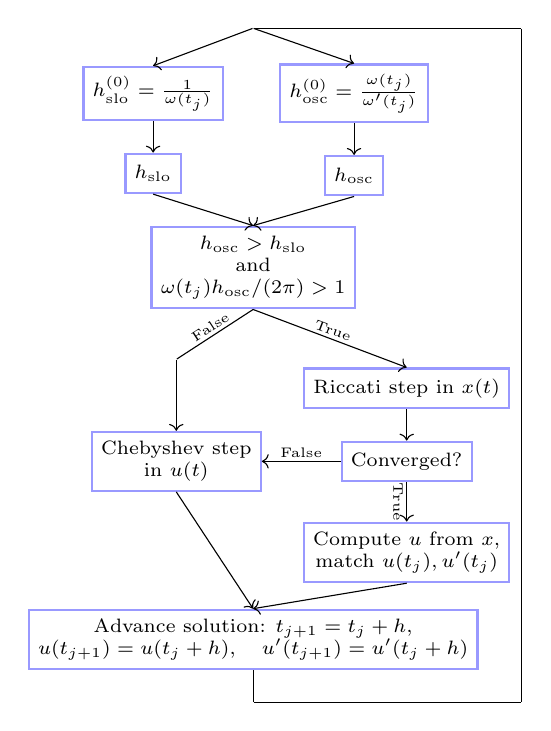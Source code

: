 \begin{tikzpicture}[ roundnode/.style={circle, draw=black!60, fill=green!0, very thick, minimum size=7mm}, squarednode/.style={rectangle, draw=blue!40, fill=red!0, thick, minimum size=5mm}]

\tikzstyle{every node}=[font=\scriptsize]

%Nodes
\node[squarednode]      (hsloini)   {$h_{\text{slo}}^{(0)} = \frac{1}{\omega(t_j)}$};
\node[squarednode]      (hoscini)  [right=0.7cm of hsloini] {$h_{\text{osc}}^{(0)} = \frac{\omega(t_j)}{\omega'(t_j)}$};
\node[squarednode]      (hslo)  [below=0.4cm of hsloini] {$h_{\text{slo}}$};   
\node[squarednode]      (hosc)  [below=0.4cm of hoscini] {$h_{\text{osc}}$};    
\node[squarednode, align=center]      (switch) [below right=0.4cm and -0.4cm of hslo] {$h_{\text{osc}} > h_{\text{slo}}$ \\ and \\$\omega(t_j) h_{\text{osc}}/(2\pi) > 1$};
\node[squarednode]      (ricc)  [below right=3.1cm and -1.6cm of hoscini] {Riccati step in $x(t)$};  
\node[squarednode]      (conv)  [below=0.4cm of ricc] {Converged?}; 
\node[squarednode, align=center]      (cheb)  [left=1cm of conv] {Chebyshev step \\ in $u(t)$}; 
\node[squarednode, align=center]      (ic)  [below=0.5cm of conv] {Compute $u$ from $x$, \\ match $u(t_j), u'(t_j)$};     
\node[squarednode, align=center]      (accept)  [below =3.8cm of switch] {Advance solution: $t_{j+1} = t_{j}+h$, \\ $u(t_{j+1}) = u(t_j + h), \quad u'(t_{j+1}) = u'(t_j + h)$ };    
%\node[inner sep=0, minimum size=0, below left=0.7cm and -0.05cm of switch] (k) {}; % invisible node
\node[inner sep=0, minimum size=0, above=0.9cm of cheb] (k) {}; % invisible node
\node[inner sep=0, minimum size=0, below=0.4cm  of accept] (l) {}; % invisible node
\node[inner sep=0, minimum size=0, right=3.4cm of l] (m) {}; % invisible node
\node[inner sep=0, minimum size=0, above=2.5cm of switch] (o) {}; % invisible node
\node[inner sep=0, minimum size=0, right=3.4cm of o] (n) {}; % invisible node   

%Lines
\draw[->] (hsloini.south) -- (hslo.north);
\draw[->] (hoscini.south) -- (hosc.north);
\draw[->] (hosc.south) -- (switch.north);
\draw[->] (hslo.south) -- (switch.north);
\draw[->] (switch.south) -- (ricc.north) node[midway, above=-0.5ex, sloped] {\tiny True};    
\draw[-] (switch.south) -- (k) node[midway, above=-0.5ex, sloped] {\tiny False};  
\draw[->] (k) -- (cheb.north) ;
\draw[->] (conv.south) -- (ic.north) node[midway, below=-0.5ex, sloped] {\tiny True};    
\draw[->] (conv.west) -- (cheb.east) node[midway, above=-0.5ex] {\tiny False};
\draw[->] (ic.south) -- (accept.north); 
\draw[->] (cheb.south) -- (accept.north);    
\draw[->] (ricc.south) -- (conv.north);
\draw[-] (accept.south) -- (l) ;
\draw[-] (l) -- (m) ;    
\draw[-] (m) -- (n) ;    
\draw[-] (n) -- (o) ; 
\draw[->] (o) -- (hsloini.north) ;
\draw[->] (o) -- (hoscini.north) ;    

\end{tikzpicture}
